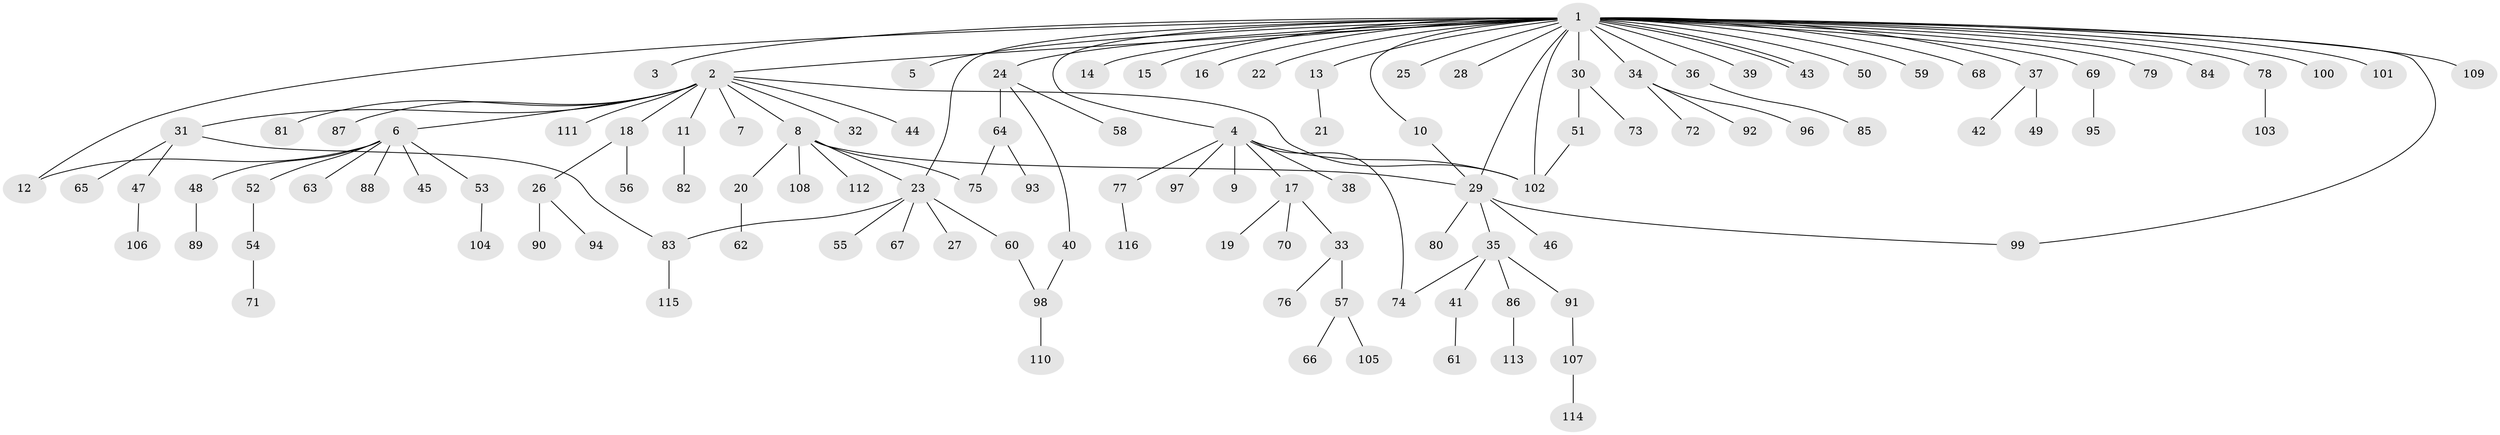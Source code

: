 // Generated by graph-tools (version 1.1) at 2025/48/03/09/25 04:48:28]
// undirected, 116 vertices, 128 edges
graph export_dot {
graph [start="1"]
  node [color=gray90,style=filled];
  1;
  2;
  3;
  4;
  5;
  6;
  7;
  8;
  9;
  10;
  11;
  12;
  13;
  14;
  15;
  16;
  17;
  18;
  19;
  20;
  21;
  22;
  23;
  24;
  25;
  26;
  27;
  28;
  29;
  30;
  31;
  32;
  33;
  34;
  35;
  36;
  37;
  38;
  39;
  40;
  41;
  42;
  43;
  44;
  45;
  46;
  47;
  48;
  49;
  50;
  51;
  52;
  53;
  54;
  55;
  56;
  57;
  58;
  59;
  60;
  61;
  62;
  63;
  64;
  65;
  66;
  67;
  68;
  69;
  70;
  71;
  72;
  73;
  74;
  75;
  76;
  77;
  78;
  79;
  80;
  81;
  82;
  83;
  84;
  85;
  86;
  87;
  88;
  89;
  90;
  91;
  92;
  93;
  94;
  95;
  96;
  97;
  98;
  99;
  100;
  101;
  102;
  103;
  104;
  105;
  106;
  107;
  108;
  109;
  110;
  111;
  112;
  113;
  114;
  115;
  116;
  1 -- 2;
  1 -- 3;
  1 -- 4;
  1 -- 5;
  1 -- 10;
  1 -- 12;
  1 -- 13;
  1 -- 14;
  1 -- 15;
  1 -- 16;
  1 -- 22;
  1 -- 23;
  1 -- 24;
  1 -- 25;
  1 -- 28;
  1 -- 29;
  1 -- 30;
  1 -- 34;
  1 -- 36;
  1 -- 37;
  1 -- 39;
  1 -- 43;
  1 -- 43;
  1 -- 50;
  1 -- 59;
  1 -- 68;
  1 -- 69;
  1 -- 78;
  1 -- 79;
  1 -- 84;
  1 -- 99;
  1 -- 100;
  1 -- 101;
  1 -- 102;
  1 -- 109;
  2 -- 6;
  2 -- 7;
  2 -- 8;
  2 -- 11;
  2 -- 18;
  2 -- 31;
  2 -- 32;
  2 -- 44;
  2 -- 81;
  2 -- 87;
  2 -- 102;
  2 -- 111;
  4 -- 9;
  4 -- 17;
  4 -- 38;
  4 -- 74;
  4 -- 77;
  4 -- 97;
  4 -- 102;
  6 -- 12;
  6 -- 45;
  6 -- 48;
  6 -- 52;
  6 -- 53;
  6 -- 63;
  6 -- 88;
  8 -- 20;
  8 -- 23;
  8 -- 29;
  8 -- 75;
  8 -- 108;
  8 -- 112;
  10 -- 29;
  11 -- 82;
  13 -- 21;
  17 -- 19;
  17 -- 33;
  17 -- 70;
  18 -- 26;
  18 -- 56;
  20 -- 62;
  23 -- 27;
  23 -- 55;
  23 -- 60;
  23 -- 67;
  23 -- 83;
  24 -- 40;
  24 -- 58;
  24 -- 64;
  26 -- 90;
  26 -- 94;
  29 -- 35;
  29 -- 46;
  29 -- 80;
  29 -- 99;
  30 -- 51;
  30 -- 73;
  31 -- 47;
  31 -- 65;
  31 -- 83;
  33 -- 57;
  33 -- 76;
  34 -- 72;
  34 -- 92;
  34 -- 96;
  35 -- 41;
  35 -- 74;
  35 -- 86;
  35 -- 91;
  36 -- 85;
  37 -- 42;
  37 -- 49;
  40 -- 98;
  41 -- 61;
  47 -- 106;
  48 -- 89;
  51 -- 102;
  52 -- 54;
  53 -- 104;
  54 -- 71;
  57 -- 66;
  57 -- 105;
  60 -- 98;
  64 -- 75;
  64 -- 93;
  69 -- 95;
  77 -- 116;
  78 -- 103;
  83 -- 115;
  86 -- 113;
  91 -- 107;
  98 -- 110;
  107 -- 114;
}
